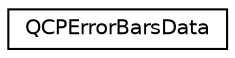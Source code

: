 digraph "Graphical Class Hierarchy"
{
  edge [fontname="Helvetica",fontsize="10",labelfontname="Helvetica",labelfontsize="10"];
  node [fontname="Helvetica",fontsize="10",shape=record];
  rankdir="LR";
  Node0 [label="QCPErrorBarsData",height=0.2,width=0.4,color="black", fillcolor="white", style="filled",URL="$classQCPErrorBarsData.html",tooltip="Holds the data of one single error bar for QCPErrorBars. "];
}
